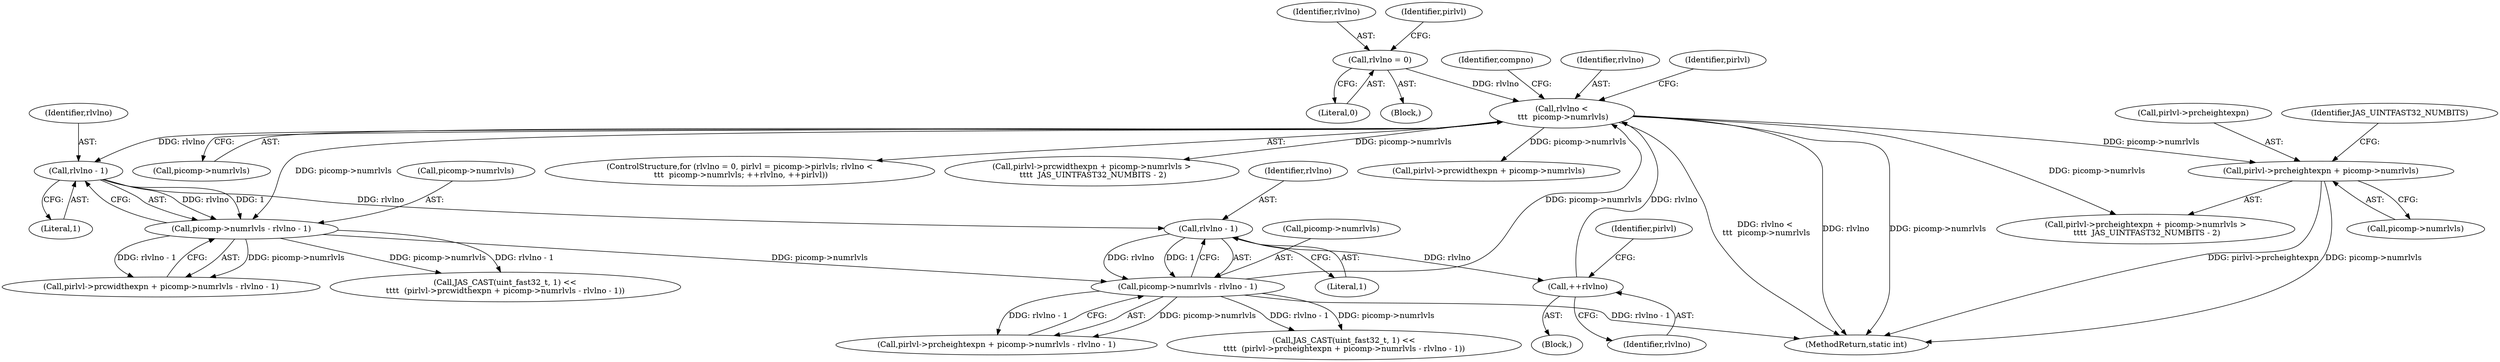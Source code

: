 digraph "0_jasper_f25486c3d4aa472fec79150f2c41ed4333395d3d@pointer" {
"1000198" [label="(Call,pirlvl->prcheightexpn + picomp->numrlvls)"];
"1000173" [label="(Call,rlvlno <\n \t\t\t  picomp->numrlvls)"];
"1000165" [label="(Call,rlvlno = 0)"];
"1000179" [label="(Call,++rlvlno)"];
"1000251" [label="(Call,rlvlno - 1)"];
"1000230" [label="(Call,rlvlno - 1)"];
"1000247" [label="(Call,picomp->numrlvls - rlvlno - 1)"];
"1000226" [label="(Call,picomp->numrlvls - rlvlno - 1)"];
"1000227" [label="(Call,picomp->numrlvls)"];
"1000252" [label="(Identifier,rlvlno)"];
"1000253" [label="(Literal,1)"];
"1000167" [label="(Literal,0)"];
"1000202" [label="(Call,picomp->numrlvls)"];
"1000248" [label="(Call,picomp->numrlvls)"];
"1000198" [label="(Call,pirlvl->prcheightexpn + picomp->numrlvls)"];
"1000165" [label="(Call,rlvlno = 0)"];
"1000164" [label="(Block,)"];
"1000197" [label="(Call,pirlvl->prcheightexpn + picomp->numrlvls >\n \t\t\t\t  JAS_UINTFAST32_NUMBITS - 2)"];
"1000180" [label="(Identifier,rlvlno)"];
"1000189" [label="(Identifier,pirlvl)"];
"1000232" [label="(Literal,1)"];
"1000175" [label="(Call,picomp->numrlvls)"];
"1000178" [label="(Block,)"];
"1000231" [label="(Identifier,rlvlno)"];
"1000243" [label="(Call,pirlvl->prcheightexpn + picomp->numrlvls - rlvlno - 1)"];
"1000712" [label="(MethodReturn,static int)"];
"1000218" [label="(Call,JAS_CAST(uint_fast32_t, 1) <<\n\t\t\t\t  (pirlvl->prcwidthexpn + picomp->numrlvls - rlvlno - 1))"];
"1000182" [label="(Identifier,pirlvl)"];
"1000159" [label="(Identifier,compno)"];
"1000163" [label="(ControlStructure,for (rlvlno = 0, pirlvl = picomp->pirlvls; rlvlno <\n \t\t\t  picomp->numrlvls; ++rlvlno, ++pirlvl))"];
"1000186" [label="(Call,pirlvl->prcwidthexpn + picomp->numrlvls >\n \t\t\t\t  JAS_UINTFAST32_NUMBITS - 2)"];
"1000166" [label="(Identifier,rlvlno)"];
"1000247" [label="(Call,picomp->numrlvls - rlvlno - 1)"];
"1000187" [label="(Call,pirlvl->prcwidthexpn + picomp->numrlvls)"];
"1000173" [label="(Call,rlvlno <\n \t\t\t  picomp->numrlvls)"];
"1000222" [label="(Call,pirlvl->prcwidthexpn + picomp->numrlvls - rlvlno - 1)"];
"1000179" [label="(Call,++rlvlno)"];
"1000199" [label="(Call,pirlvl->prcheightexpn)"];
"1000226" [label="(Call,picomp->numrlvls - rlvlno - 1)"];
"1000206" [label="(Identifier,JAS_UINTFAST32_NUMBITS)"];
"1000230" [label="(Call,rlvlno - 1)"];
"1000169" [label="(Identifier,pirlvl)"];
"1000239" [label="(Call,JAS_CAST(uint_fast32_t, 1) <<\n\t\t\t\t  (pirlvl->prcheightexpn + picomp->numrlvls - rlvlno - 1))"];
"1000251" [label="(Call,rlvlno - 1)"];
"1000174" [label="(Identifier,rlvlno)"];
"1000198" -> "1000197"  [label="AST: "];
"1000198" -> "1000202"  [label="CFG: "];
"1000199" -> "1000198"  [label="AST: "];
"1000202" -> "1000198"  [label="AST: "];
"1000206" -> "1000198"  [label="CFG: "];
"1000198" -> "1000712"  [label="DDG: pirlvl->prcheightexpn"];
"1000198" -> "1000712"  [label="DDG: picomp->numrlvls"];
"1000173" -> "1000198"  [label="DDG: picomp->numrlvls"];
"1000173" -> "1000163"  [label="AST: "];
"1000173" -> "1000175"  [label="CFG: "];
"1000174" -> "1000173"  [label="AST: "];
"1000175" -> "1000173"  [label="AST: "];
"1000189" -> "1000173"  [label="CFG: "];
"1000159" -> "1000173"  [label="CFG: "];
"1000173" -> "1000712"  [label="DDG: rlvlno <\n \t\t\t  picomp->numrlvls"];
"1000173" -> "1000712"  [label="DDG: rlvlno"];
"1000173" -> "1000712"  [label="DDG: picomp->numrlvls"];
"1000165" -> "1000173"  [label="DDG: rlvlno"];
"1000179" -> "1000173"  [label="DDG: rlvlno"];
"1000247" -> "1000173"  [label="DDG: picomp->numrlvls"];
"1000173" -> "1000186"  [label="DDG: picomp->numrlvls"];
"1000173" -> "1000187"  [label="DDG: picomp->numrlvls"];
"1000173" -> "1000197"  [label="DDG: picomp->numrlvls"];
"1000173" -> "1000226"  [label="DDG: picomp->numrlvls"];
"1000173" -> "1000230"  [label="DDG: rlvlno"];
"1000165" -> "1000164"  [label="AST: "];
"1000165" -> "1000167"  [label="CFG: "];
"1000166" -> "1000165"  [label="AST: "];
"1000167" -> "1000165"  [label="AST: "];
"1000169" -> "1000165"  [label="CFG: "];
"1000179" -> "1000178"  [label="AST: "];
"1000179" -> "1000180"  [label="CFG: "];
"1000180" -> "1000179"  [label="AST: "];
"1000182" -> "1000179"  [label="CFG: "];
"1000251" -> "1000179"  [label="DDG: rlvlno"];
"1000251" -> "1000247"  [label="AST: "];
"1000251" -> "1000253"  [label="CFG: "];
"1000252" -> "1000251"  [label="AST: "];
"1000253" -> "1000251"  [label="AST: "];
"1000247" -> "1000251"  [label="CFG: "];
"1000251" -> "1000247"  [label="DDG: rlvlno"];
"1000251" -> "1000247"  [label="DDG: 1"];
"1000230" -> "1000251"  [label="DDG: rlvlno"];
"1000230" -> "1000226"  [label="AST: "];
"1000230" -> "1000232"  [label="CFG: "];
"1000231" -> "1000230"  [label="AST: "];
"1000232" -> "1000230"  [label="AST: "];
"1000226" -> "1000230"  [label="CFG: "];
"1000230" -> "1000226"  [label="DDG: rlvlno"];
"1000230" -> "1000226"  [label="DDG: 1"];
"1000247" -> "1000243"  [label="AST: "];
"1000248" -> "1000247"  [label="AST: "];
"1000243" -> "1000247"  [label="CFG: "];
"1000247" -> "1000712"  [label="DDG: rlvlno - 1"];
"1000247" -> "1000239"  [label="DDG: picomp->numrlvls"];
"1000247" -> "1000239"  [label="DDG: rlvlno - 1"];
"1000247" -> "1000243"  [label="DDG: picomp->numrlvls"];
"1000247" -> "1000243"  [label="DDG: rlvlno - 1"];
"1000226" -> "1000247"  [label="DDG: picomp->numrlvls"];
"1000226" -> "1000222"  [label="AST: "];
"1000227" -> "1000226"  [label="AST: "];
"1000222" -> "1000226"  [label="CFG: "];
"1000226" -> "1000218"  [label="DDG: picomp->numrlvls"];
"1000226" -> "1000218"  [label="DDG: rlvlno - 1"];
"1000226" -> "1000222"  [label="DDG: picomp->numrlvls"];
"1000226" -> "1000222"  [label="DDG: rlvlno - 1"];
}
